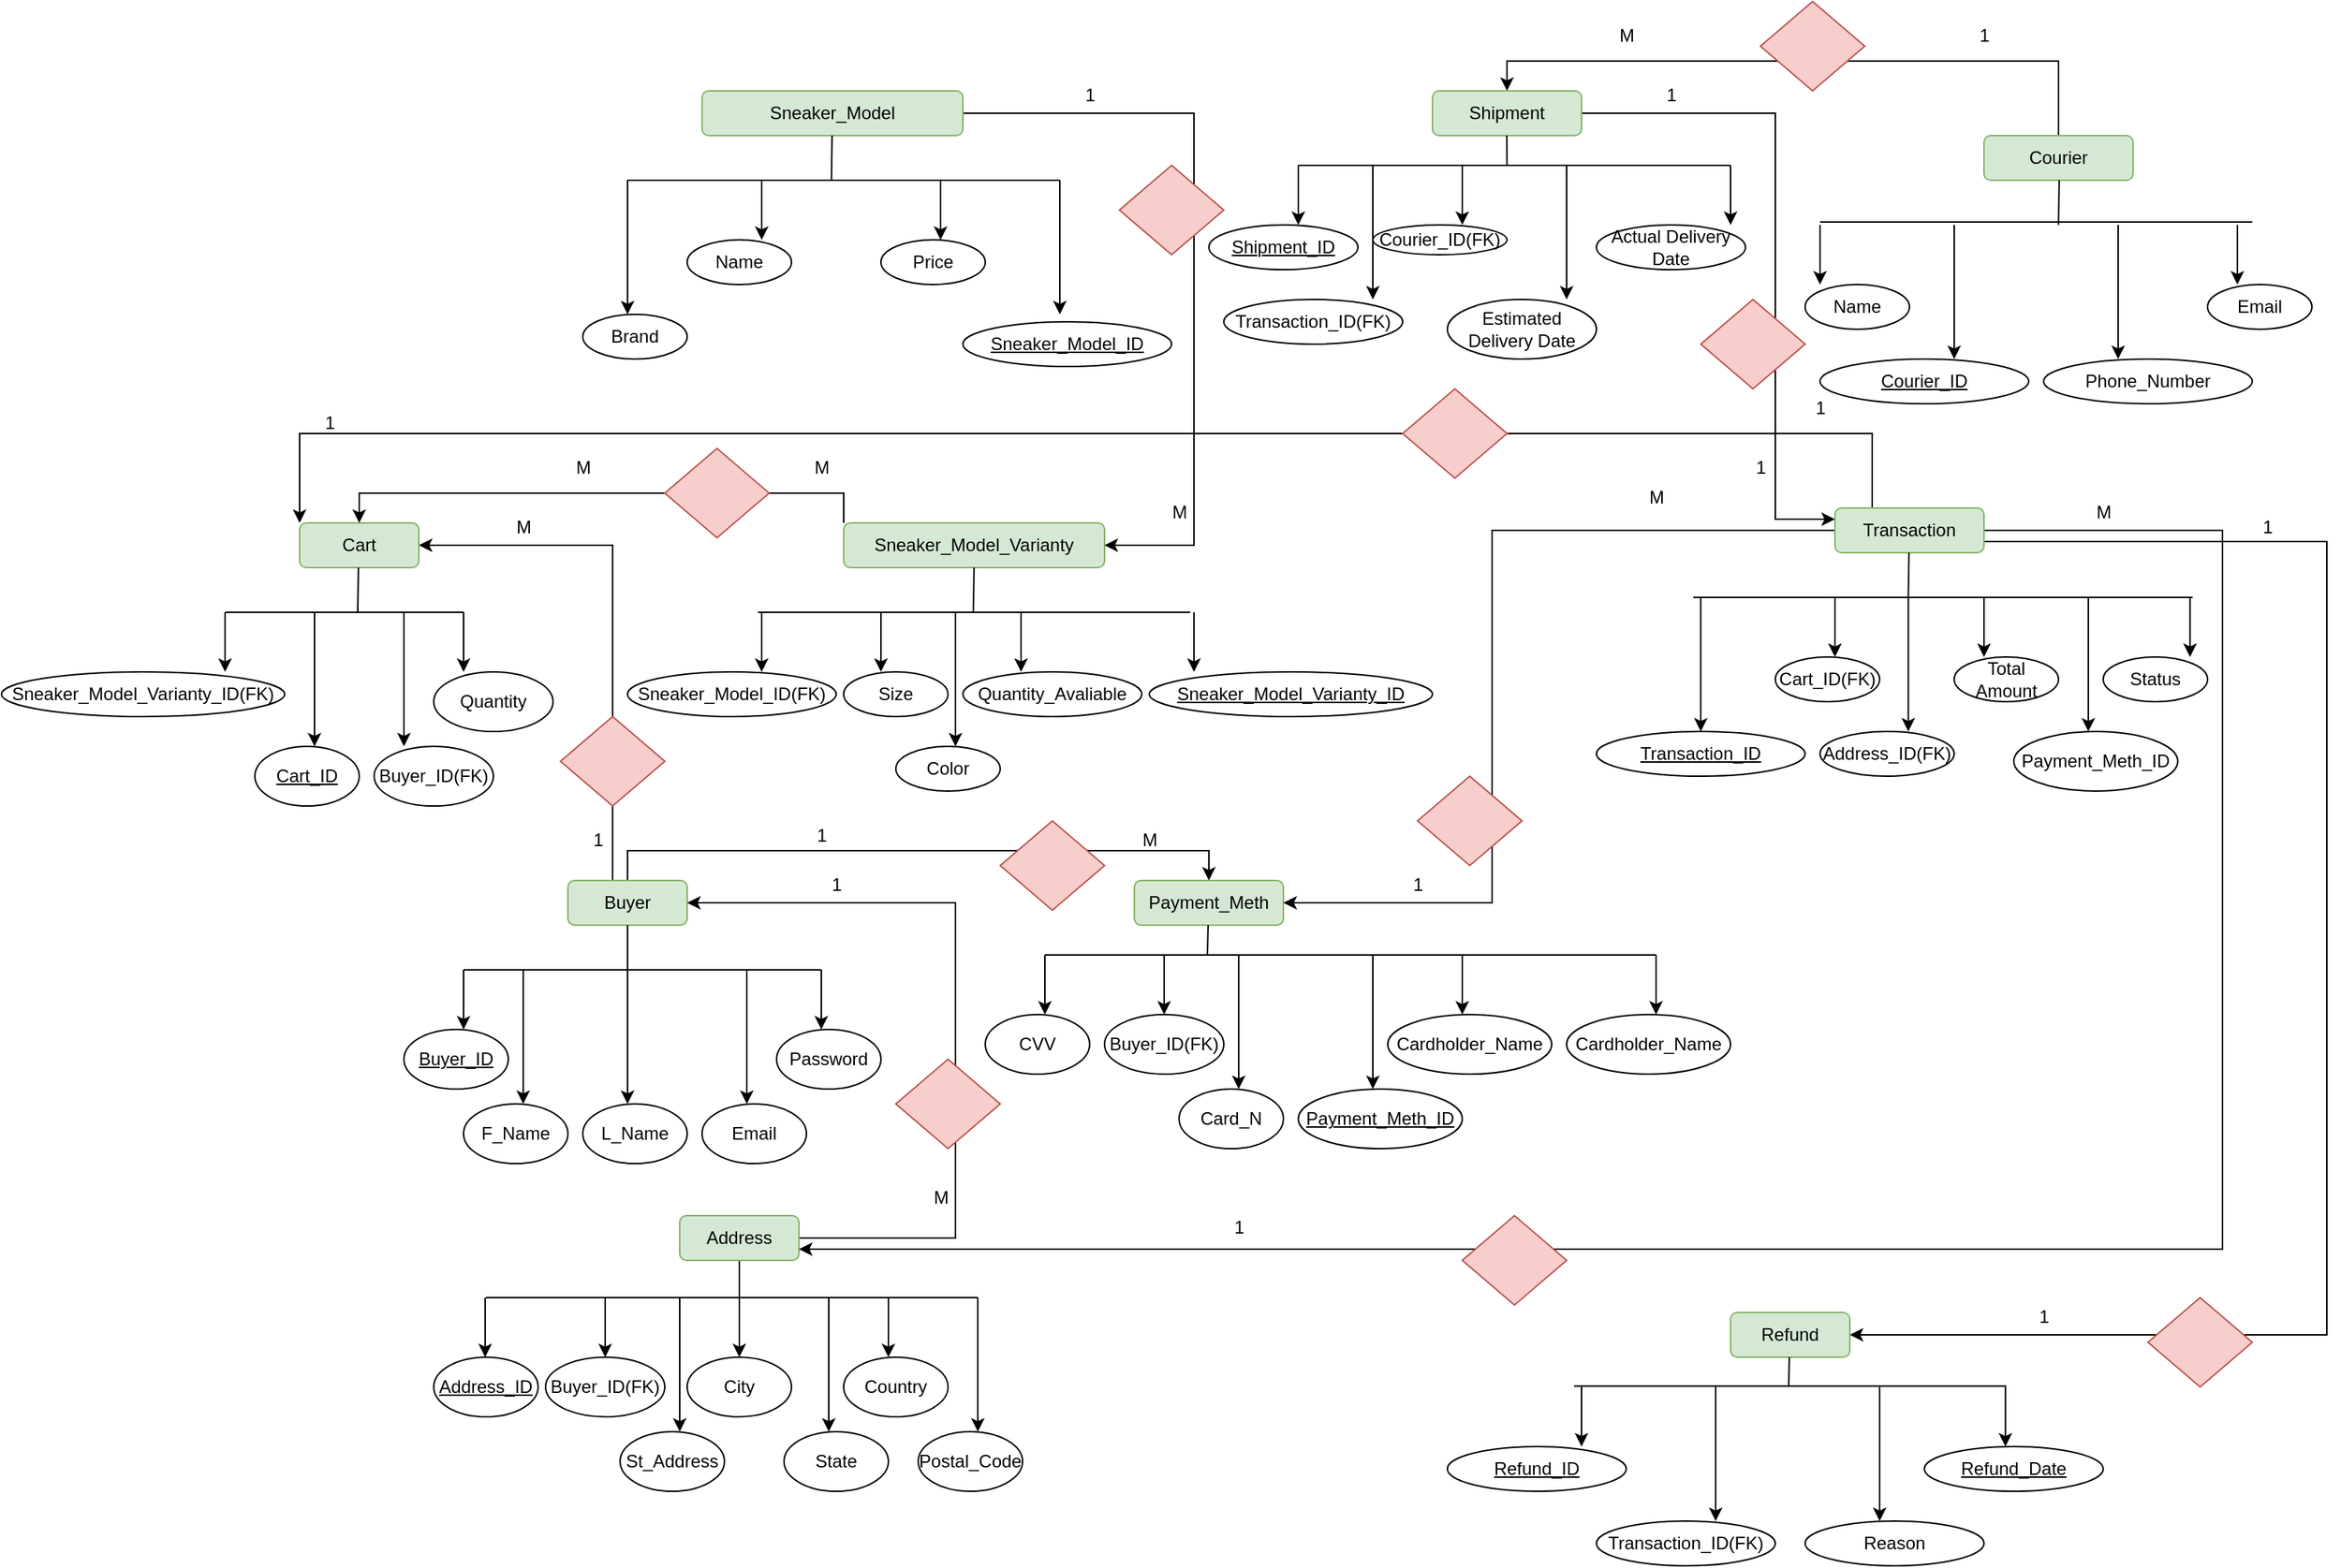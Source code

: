 <mxfile version="21.2.1" type="device">
  <diagram name="Страница-1" id="Fpns3AuMXjhxVTUKHxPh">
    <mxGraphModel dx="1760" dy="968" grid="1" gridSize="10" guides="1" tooltips="1" connect="1" arrows="1" fold="1" page="1" pageScale="1" pageWidth="1654" pageHeight="1169" math="0" shadow="0">
      <root>
        <mxCell id="0" />
        <mxCell id="1" parent="0" />
        <mxCell id="bCiMZOsuGKfymfVhtz7p-61" style="edgeStyle=orthogonalEdgeStyle;rounded=0;orthogonalLoop=1;jettySize=auto;html=1;exitX=0.5;exitY=0;exitDx=0;exitDy=0;entryX=0.5;entryY=0;entryDx=0;entryDy=0;" parent="1" source="3YyaaubXwWMvpkX7fTCM-2" target="bCiMZOsuGKfymfVhtz7p-60" edge="1">
          <mxGeometry relative="1" as="geometry" />
        </mxCell>
        <mxCell id="bCiMZOsuGKfymfVhtz7p-96" style="edgeStyle=orthogonalEdgeStyle;rounded=0;orthogonalLoop=1;jettySize=auto;html=1;exitX=0.25;exitY=0;exitDx=0;exitDy=0;entryX=1;entryY=0.5;entryDx=0;entryDy=0;" parent="1" source="3YyaaubXwWMvpkX7fTCM-2" target="bCiMZOsuGKfymfVhtz7p-85" edge="1">
          <mxGeometry relative="1" as="geometry">
            <Array as="points">
              <mxPoint x="470" y="630" />
              <mxPoint x="470" y="405" />
            </Array>
          </mxGeometry>
        </mxCell>
        <mxCell id="3YyaaubXwWMvpkX7fTCM-2" value="Buyer" style="rounded=1;whiteSpace=wrap;html=1;fillColor=#d5e8d4;strokeColor=#82b366;" parent="1" vertex="1">
          <mxGeometry x="440" y="630" width="80" height="30" as="geometry" />
        </mxCell>
        <mxCell id="bCiMZOsuGKfymfVhtz7p-9" value="" style="endArrow=none;html=1;rounded=0;" parent="1" edge="1">
          <mxGeometry width="50" height="50" relative="1" as="geometry">
            <mxPoint x="370" y="690" as="sourcePoint" />
            <mxPoint x="610" y="690" as="targetPoint" />
          </mxGeometry>
        </mxCell>
        <mxCell id="bCiMZOsuGKfymfVhtz7p-10" value="" style="endArrow=classic;html=1;rounded=0;" parent="1" edge="1">
          <mxGeometry width="50" height="50" relative="1" as="geometry">
            <mxPoint x="370" y="690" as="sourcePoint" />
            <mxPoint x="370" y="730" as="targetPoint" />
          </mxGeometry>
        </mxCell>
        <mxCell id="bCiMZOsuGKfymfVhtz7p-11" value="&lt;u&gt;Buyer_ID&lt;/u&gt;" style="ellipse;whiteSpace=wrap;html=1;" parent="1" vertex="1">
          <mxGeometry x="330" y="730" width="70" height="40" as="geometry" />
        </mxCell>
        <mxCell id="bCiMZOsuGKfymfVhtz7p-12" value="" style="endArrow=classic;html=1;rounded=0;" parent="1" edge="1">
          <mxGeometry width="50" height="50" relative="1" as="geometry">
            <mxPoint x="410" y="690" as="sourcePoint" />
            <mxPoint x="410" y="780" as="targetPoint" />
          </mxGeometry>
        </mxCell>
        <mxCell id="bCiMZOsuGKfymfVhtz7p-13" value="F_Name" style="ellipse;whiteSpace=wrap;html=1;" parent="1" vertex="1">
          <mxGeometry x="370" y="780" width="70" height="40" as="geometry" />
        </mxCell>
        <mxCell id="bCiMZOsuGKfymfVhtz7p-15" value="" style="endArrow=classic;html=1;rounded=0;" parent="1" edge="1">
          <mxGeometry width="50" height="50" relative="1" as="geometry">
            <mxPoint x="480" y="690" as="sourcePoint" />
            <mxPoint x="480" y="780" as="targetPoint" />
          </mxGeometry>
        </mxCell>
        <mxCell id="bCiMZOsuGKfymfVhtz7p-16" value="L_Name" style="ellipse;whiteSpace=wrap;html=1;" parent="1" vertex="1">
          <mxGeometry x="450" y="780" width="70" height="40" as="geometry" />
        </mxCell>
        <mxCell id="bCiMZOsuGKfymfVhtz7p-19" value="" style="endArrow=none;html=1;rounded=0;" parent="1" edge="1">
          <mxGeometry width="50" height="50" relative="1" as="geometry">
            <mxPoint x="480" y="700" as="sourcePoint" />
            <mxPoint x="480" y="660" as="targetPoint" />
          </mxGeometry>
        </mxCell>
        <mxCell id="bCiMZOsuGKfymfVhtz7p-20" value="" style="endArrow=classic;html=1;rounded=0;" parent="1" edge="1">
          <mxGeometry width="50" height="50" relative="1" as="geometry">
            <mxPoint x="560" y="690" as="sourcePoint" />
            <mxPoint x="560" y="780" as="targetPoint" />
          </mxGeometry>
        </mxCell>
        <mxCell id="bCiMZOsuGKfymfVhtz7p-21" value="Email" style="ellipse;whiteSpace=wrap;html=1;" parent="1" vertex="1">
          <mxGeometry x="530" y="780" width="70" height="40" as="geometry" />
        </mxCell>
        <mxCell id="bCiMZOsuGKfymfVhtz7p-23" value="" style="endArrow=classic;html=1;rounded=0;" parent="1" edge="1">
          <mxGeometry width="50" height="50" relative="1" as="geometry">
            <mxPoint x="610" y="690" as="sourcePoint" />
            <mxPoint x="610" y="730" as="targetPoint" />
          </mxGeometry>
        </mxCell>
        <mxCell id="bCiMZOsuGKfymfVhtz7p-24" value="Password" style="ellipse;whiteSpace=wrap;html=1;" parent="1" vertex="1">
          <mxGeometry x="580" y="730" width="70" height="40" as="geometry" />
        </mxCell>
        <mxCell id="bCiMZOsuGKfymfVhtz7p-42" style="edgeStyle=orthogonalEdgeStyle;rounded=0;orthogonalLoop=1;jettySize=auto;html=1;exitX=0.5;exitY=1;exitDx=0;exitDy=0;entryX=0.5;entryY=0;entryDx=0;entryDy=0;" parent="1" source="bCiMZOsuGKfymfVhtz7p-29" target="bCiMZOsuGKfymfVhtz7p-43" edge="1">
          <mxGeometry relative="1" as="geometry">
            <mxPoint x="555.0" y="945" as="targetPoint" />
          </mxGeometry>
        </mxCell>
        <mxCell id="bCiMZOsuGKfymfVhtz7p-57" style="edgeStyle=orthogonalEdgeStyle;rounded=0;orthogonalLoop=1;jettySize=auto;html=1;exitX=1;exitY=0.5;exitDx=0;exitDy=0;entryX=1;entryY=0.5;entryDx=0;entryDy=0;" parent="1" source="bCiMZOsuGKfymfVhtz7p-29" target="3YyaaubXwWMvpkX7fTCM-2" edge="1">
          <mxGeometry relative="1" as="geometry">
            <Array as="points">
              <mxPoint x="700" y="870" />
              <mxPoint x="700" y="645" />
            </Array>
          </mxGeometry>
        </mxCell>
        <mxCell id="bCiMZOsuGKfymfVhtz7p-29" value="Address" style="rounded=1;whiteSpace=wrap;html=1;fillColor=#d5e8d4;strokeColor=#82b366;" parent="1" vertex="1">
          <mxGeometry x="515" y="855" width="80" height="30" as="geometry" />
        </mxCell>
        <mxCell id="bCiMZOsuGKfymfVhtz7p-33" value="" style="endArrow=none;html=1;rounded=0;" parent="1" edge="1">
          <mxGeometry width="50" height="50" relative="1" as="geometry">
            <mxPoint x="385" y="910" as="sourcePoint" />
            <mxPoint x="715" y="910" as="targetPoint" />
          </mxGeometry>
        </mxCell>
        <mxCell id="bCiMZOsuGKfymfVhtz7p-34" value="" style="endArrow=classic;html=1;rounded=0;" parent="1" edge="1">
          <mxGeometry width="50" height="50" relative="1" as="geometry">
            <mxPoint x="384.47" y="910" as="sourcePoint" />
            <mxPoint x="384.47" y="950" as="targetPoint" />
          </mxGeometry>
        </mxCell>
        <mxCell id="bCiMZOsuGKfymfVhtz7p-35" value="&lt;u&gt;Address_ID&lt;/u&gt;" style="ellipse;whiteSpace=wrap;html=1;" parent="1" vertex="1">
          <mxGeometry x="350" y="950" width="70" height="40" as="geometry" />
        </mxCell>
        <mxCell id="bCiMZOsuGKfymfVhtz7p-36" value="" style="endArrow=classic;html=1;rounded=0;" parent="1" edge="1">
          <mxGeometry width="50" height="50" relative="1" as="geometry">
            <mxPoint x="465" y="910" as="sourcePoint" />
            <mxPoint x="465" y="950" as="targetPoint" />
          </mxGeometry>
        </mxCell>
        <mxCell id="bCiMZOsuGKfymfVhtz7p-37" value="Buyer_ID(FK)" style="ellipse;whiteSpace=wrap;html=1;" parent="1" vertex="1">
          <mxGeometry x="425" y="950" width="80" height="40" as="geometry" />
        </mxCell>
        <mxCell id="bCiMZOsuGKfymfVhtz7p-38" value="" style="endArrow=classic;html=1;rounded=0;" parent="1" edge="1">
          <mxGeometry width="50" height="50" relative="1" as="geometry">
            <mxPoint x="515" y="910" as="sourcePoint" />
            <mxPoint x="515" y="1000" as="targetPoint" />
          </mxGeometry>
        </mxCell>
        <mxCell id="bCiMZOsuGKfymfVhtz7p-39" value="St_Address" style="ellipse;whiteSpace=wrap;html=1;" parent="1" vertex="1">
          <mxGeometry x="475" y="1000" width="70" height="40" as="geometry" />
        </mxCell>
        <mxCell id="bCiMZOsuGKfymfVhtz7p-43" value="City" style="ellipse;whiteSpace=wrap;html=1;" parent="1" vertex="1">
          <mxGeometry x="520" y="950" width="70" height="40" as="geometry" />
        </mxCell>
        <mxCell id="bCiMZOsuGKfymfVhtz7p-44" value="" style="endArrow=classic;html=1;rounded=0;" parent="1" edge="1">
          <mxGeometry width="50" height="50" relative="1" as="geometry">
            <mxPoint x="615" y="910" as="sourcePoint" />
            <mxPoint x="615" y="1000" as="targetPoint" />
          </mxGeometry>
        </mxCell>
        <mxCell id="bCiMZOsuGKfymfVhtz7p-45" value="State" style="ellipse;whiteSpace=wrap;html=1;" parent="1" vertex="1">
          <mxGeometry x="585" y="1000" width="70" height="40" as="geometry" />
        </mxCell>
        <mxCell id="bCiMZOsuGKfymfVhtz7p-46" value="" style="endArrow=classic;html=1;rounded=0;" parent="1" edge="1">
          <mxGeometry width="50" height="50" relative="1" as="geometry">
            <mxPoint x="655" y="910" as="sourcePoint" />
            <mxPoint x="655" y="950" as="targetPoint" />
          </mxGeometry>
        </mxCell>
        <mxCell id="bCiMZOsuGKfymfVhtz7p-47" value="Country" style="ellipse;whiteSpace=wrap;html=1;" parent="1" vertex="1">
          <mxGeometry x="625" y="950" width="70" height="40" as="geometry" />
        </mxCell>
        <mxCell id="bCiMZOsuGKfymfVhtz7p-48" value="" style="endArrow=classic;html=1;rounded=0;" parent="1" edge="1">
          <mxGeometry width="50" height="50" relative="1" as="geometry">
            <mxPoint x="715" y="910" as="sourcePoint" />
            <mxPoint x="715" y="1000" as="targetPoint" />
          </mxGeometry>
        </mxCell>
        <mxCell id="bCiMZOsuGKfymfVhtz7p-49" value="Postal_Code" style="ellipse;whiteSpace=wrap;html=1;" parent="1" vertex="1">
          <mxGeometry x="675" y="1000" width="70" height="40" as="geometry" />
        </mxCell>
        <mxCell id="bCiMZOsuGKfymfVhtz7p-58" value="" style="rhombus;whiteSpace=wrap;html=1;fillColor=#f8cecc;strokeColor=#b85450;" parent="1" vertex="1">
          <mxGeometry x="660" y="750" width="70" height="60" as="geometry" />
        </mxCell>
        <mxCell id="bCiMZOsuGKfymfVhtz7p-60" value="Payment_Meth" style="rounded=1;whiteSpace=wrap;html=1;fillColor=#d5e8d4;strokeColor=#82b366;" parent="1" vertex="1">
          <mxGeometry x="820" y="630" width="100" height="30" as="geometry" />
        </mxCell>
        <mxCell id="bCiMZOsuGKfymfVhtz7p-62" value="" style="rhombus;whiteSpace=wrap;html=1;fillColor=#f8cecc;strokeColor=#b85450;" parent="1" vertex="1">
          <mxGeometry x="730" y="590" width="70" height="60" as="geometry" />
        </mxCell>
        <mxCell id="bCiMZOsuGKfymfVhtz7p-68" value="" style="endArrow=none;html=1;rounded=0;" parent="1" edge="1">
          <mxGeometry width="50" height="50" relative="1" as="geometry">
            <mxPoint x="869" y="680" as="sourcePoint" />
            <mxPoint x="869.47" y="660" as="targetPoint" />
          </mxGeometry>
        </mxCell>
        <mxCell id="bCiMZOsuGKfymfVhtz7p-69" value="" style="endArrow=none;html=1;rounded=0;" parent="1" edge="1">
          <mxGeometry width="50" height="50" relative="1" as="geometry">
            <mxPoint x="760" y="680" as="sourcePoint" />
            <mxPoint x="1170" y="680" as="targetPoint" />
          </mxGeometry>
        </mxCell>
        <mxCell id="bCiMZOsuGKfymfVhtz7p-70" value="" style="endArrow=classic;html=1;rounded=0;" parent="1" edge="1">
          <mxGeometry width="50" height="50" relative="1" as="geometry">
            <mxPoint x="760" y="680" as="sourcePoint" />
            <mxPoint x="760" y="720" as="targetPoint" />
          </mxGeometry>
        </mxCell>
        <mxCell id="bCiMZOsuGKfymfVhtz7p-71" value="CVV" style="ellipse;whiteSpace=wrap;html=1;" parent="1" vertex="1">
          <mxGeometry x="720" y="720" width="70" height="40" as="geometry" />
        </mxCell>
        <mxCell id="bCiMZOsuGKfymfVhtz7p-72" value="" style="endArrow=classic;html=1;rounded=0;" parent="1" edge="1">
          <mxGeometry width="50" height="50" relative="1" as="geometry">
            <mxPoint x="840" y="680" as="sourcePoint" />
            <mxPoint x="840" y="720" as="targetPoint" />
          </mxGeometry>
        </mxCell>
        <mxCell id="bCiMZOsuGKfymfVhtz7p-73" value="Buyer_ID(FK)" style="ellipse;whiteSpace=wrap;html=1;" parent="1" vertex="1">
          <mxGeometry x="800" y="720" width="80" height="40" as="geometry" />
        </mxCell>
        <mxCell id="bCiMZOsuGKfymfVhtz7p-76" value="" style="endArrow=classic;html=1;rounded=0;" parent="1" edge="1">
          <mxGeometry width="50" height="50" relative="1" as="geometry">
            <mxPoint x="890" y="680" as="sourcePoint" />
            <mxPoint x="890" y="770" as="targetPoint" />
          </mxGeometry>
        </mxCell>
        <mxCell id="bCiMZOsuGKfymfVhtz7p-77" value="Card_N" style="ellipse;whiteSpace=wrap;html=1;" parent="1" vertex="1">
          <mxGeometry x="850" y="770" width="70" height="40" as="geometry" />
        </mxCell>
        <mxCell id="bCiMZOsuGKfymfVhtz7p-78" value="" style="endArrow=classic;html=1;rounded=0;" parent="1" edge="1">
          <mxGeometry width="50" height="50" relative="1" as="geometry">
            <mxPoint x="980" y="680" as="sourcePoint" />
            <mxPoint x="980" y="770" as="targetPoint" />
          </mxGeometry>
        </mxCell>
        <mxCell id="bCiMZOsuGKfymfVhtz7p-79" value="&lt;u&gt;Payment_Meth_ID&lt;/u&gt;" style="ellipse;whiteSpace=wrap;html=1;" parent="1" vertex="1">
          <mxGeometry x="930" y="770" width="110" height="40" as="geometry" />
        </mxCell>
        <mxCell id="bCiMZOsuGKfymfVhtz7p-80" value="" style="endArrow=classic;html=1;rounded=0;" parent="1" edge="1">
          <mxGeometry width="50" height="50" relative="1" as="geometry">
            <mxPoint x="1040" y="680" as="sourcePoint" />
            <mxPoint x="1040" y="720" as="targetPoint" />
          </mxGeometry>
        </mxCell>
        <mxCell id="bCiMZOsuGKfymfVhtz7p-81" value="Cardholder_Name" style="ellipse;whiteSpace=wrap;html=1;" parent="1" vertex="1">
          <mxGeometry x="990" y="720" width="110" height="40" as="geometry" />
        </mxCell>
        <mxCell id="bCiMZOsuGKfymfVhtz7p-83" value="Cardholder_Name" style="ellipse;whiteSpace=wrap;html=1;" parent="1" vertex="1">
          <mxGeometry x="1110" y="720" width="110" height="40" as="geometry" />
        </mxCell>
        <mxCell id="bCiMZOsuGKfymfVhtz7p-84" value="" style="endArrow=classic;html=1;rounded=0;" parent="1" edge="1">
          <mxGeometry width="50" height="50" relative="1" as="geometry">
            <mxPoint x="1170" y="680" as="sourcePoint" />
            <mxPoint x="1170" y="720" as="targetPoint" />
          </mxGeometry>
        </mxCell>
        <mxCell id="bCiMZOsuGKfymfVhtz7p-85" value="Cart" style="rounded=1;whiteSpace=wrap;html=1;fillColor=#d5e8d4;strokeColor=#82b366;" parent="1" vertex="1">
          <mxGeometry x="260" y="390" width="80" height="30" as="geometry" />
        </mxCell>
        <mxCell id="bCiMZOsuGKfymfVhtz7p-86" value="" style="endArrow=none;html=1;rounded=0;" parent="1" edge="1">
          <mxGeometry width="50" height="50" relative="1" as="geometry">
            <mxPoint x="299" y="450" as="sourcePoint" />
            <mxPoint x="299.44" y="420" as="targetPoint" />
          </mxGeometry>
        </mxCell>
        <mxCell id="bCiMZOsuGKfymfVhtz7p-87" value="" style="endArrow=none;html=1;rounded=0;" parent="1" edge="1">
          <mxGeometry width="50" height="50" relative="1" as="geometry">
            <mxPoint x="210" y="450" as="sourcePoint" />
            <mxPoint x="370" y="450" as="targetPoint" />
          </mxGeometry>
        </mxCell>
        <mxCell id="bCiMZOsuGKfymfVhtz7p-88" value="" style="endArrow=classic;html=1;rounded=0;" parent="1" edge="1">
          <mxGeometry width="50" height="50" relative="1" as="geometry">
            <mxPoint x="210" y="450" as="sourcePoint" />
            <mxPoint x="210" y="490" as="targetPoint" />
          </mxGeometry>
        </mxCell>
        <mxCell id="bCiMZOsuGKfymfVhtz7p-89" value="" style="endArrow=classic;html=1;rounded=0;" parent="1" edge="1">
          <mxGeometry width="50" height="50" relative="1" as="geometry">
            <mxPoint x="270" y="450" as="sourcePoint" />
            <mxPoint x="270" y="540" as="targetPoint" />
          </mxGeometry>
        </mxCell>
        <mxCell id="bCiMZOsuGKfymfVhtz7p-90" value="" style="endArrow=classic;html=1;rounded=0;" parent="1" edge="1">
          <mxGeometry width="50" height="50" relative="1" as="geometry">
            <mxPoint x="330" y="450" as="sourcePoint" />
            <mxPoint x="330" y="540" as="targetPoint" />
          </mxGeometry>
        </mxCell>
        <mxCell id="bCiMZOsuGKfymfVhtz7p-91" value="" style="endArrow=classic;html=1;rounded=0;" parent="1" edge="1">
          <mxGeometry width="50" height="50" relative="1" as="geometry">
            <mxPoint x="370" y="450" as="sourcePoint" />
            <mxPoint x="370" y="490" as="targetPoint" />
          </mxGeometry>
        </mxCell>
        <mxCell id="bCiMZOsuGKfymfVhtz7p-92" value="&lt;u&gt;Cart_ID&lt;/u&gt;" style="ellipse;whiteSpace=wrap;html=1;" parent="1" vertex="1">
          <mxGeometry x="230" y="540" width="70" height="40" as="geometry" />
        </mxCell>
        <mxCell id="bCiMZOsuGKfymfVhtz7p-93" value="Sneaker_Model_Varianty_ID(FK)" style="ellipse;whiteSpace=wrap;html=1;" parent="1" vertex="1">
          <mxGeometry x="60" y="490" width="190" height="30" as="geometry" />
        </mxCell>
        <mxCell id="bCiMZOsuGKfymfVhtz7p-94" value="Buyer_ID(FK)" style="ellipse;whiteSpace=wrap;html=1;" parent="1" vertex="1">
          <mxGeometry x="310" y="540" width="80" height="40" as="geometry" />
        </mxCell>
        <mxCell id="bCiMZOsuGKfymfVhtz7p-95" value="Quantity" style="ellipse;whiteSpace=wrap;html=1;" parent="1" vertex="1">
          <mxGeometry x="350" y="490" width="80" height="40" as="geometry" />
        </mxCell>
        <mxCell id="bCiMZOsuGKfymfVhtz7p-97" value="" style="rhombus;whiteSpace=wrap;html=1;fillColor=#f8cecc;strokeColor=#b85450;" parent="1" vertex="1">
          <mxGeometry x="435" y="520" width="70" height="60" as="geometry" />
        </mxCell>
        <mxCell id="bCiMZOsuGKfymfVhtz7p-113" style="edgeStyle=orthogonalEdgeStyle;rounded=0;orthogonalLoop=1;jettySize=auto;html=1;exitX=0;exitY=0;exitDx=0;exitDy=0;entryX=0.5;entryY=0;entryDx=0;entryDy=0;" parent="1" source="bCiMZOsuGKfymfVhtz7p-98" target="bCiMZOsuGKfymfVhtz7p-85" edge="1">
          <mxGeometry relative="1" as="geometry" />
        </mxCell>
        <mxCell id="bCiMZOsuGKfymfVhtz7p-98" value="Sneaker_Model_Varianty" style="rounded=1;whiteSpace=wrap;html=1;fillColor=#d5e8d4;strokeColor=#82b366;" parent="1" vertex="1">
          <mxGeometry x="625" y="390" width="175" height="30" as="geometry" />
        </mxCell>
        <mxCell id="bCiMZOsuGKfymfVhtz7p-99" value="" style="endArrow=none;html=1;rounded=0;" parent="1" edge="1">
          <mxGeometry width="50" height="50" relative="1" as="geometry">
            <mxPoint x="712" y="450" as="sourcePoint" />
            <mxPoint x="712.44" y="420" as="targetPoint" />
          </mxGeometry>
        </mxCell>
        <mxCell id="bCiMZOsuGKfymfVhtz7p-100" value="" style="endArrow=none;html=1;rounded=0;" parent="1" edge="1">
          <mxGeometry width="50" height="50" relative="1" as="geometry">
            <mxPoint x="567.5" y="450" as="sourcePoint" />
            <mxPoint x="857.5" y="450" as="targetPoint" />
          </mxGeometry>
        </mxCell>
        <mxCell id="bCiMZOsuGKfymfVhtz7p-101" value="" style="endArrow=classic;html=1;rounded=0;" parent="1" edge="1">
          <mxGeometry width="50" height="50" relative="1" as="geometry">
            <mxPoint x="570" y="450" as="sourcePoint" />
            <mxPoint x="570" y="490" as="targetPoint" />
          </mxGeometry>
        </mxCell>
        <mxCell id="bCiMZOsuGKfymfVhtz7p-102" value="Sneaker_Model_ID(FK)" style="ellipse;whiteSpace=wrap;html=1;" parent="1" vertex="1">
          <mxGeometry x="480" y="490" width="140" height="30" as="geometry" />
        </mxCell>
        <mxCell id="bCiMZOsuGKfymfVhtz7p-103" value="" style="endArrow=classic;html=1;rounded=0;" parent="1" edge="1">
          <mxGeometry width="50" height="50" relative="1" as="geometry">
            <mxPoint x="650" y="450" as="sourcePoint" />
            <mxPoint x="650" y="490" as="targetPoint" />
          </mxGeometry>
        </mxCell>
        <mxCell id="bCiMZOsuGKfymfVhtz7p-104" value="Size" style="ellipse;whiteSpace=wrap;html=1;" parent="1" vertex="1">
          <mxGeometry x="625" y="490" width="70" height="30" as="geometry" />
        </mxCell>
        <mxCell id="bCiMZOsuGKfymfVhtz7p-105" value="" style="endArrow=classic;html=1;rounded=0;" parent="1" edge="1">
          <mxGeometry width="50" height="50" relative="1" as="geometry">
            <mxPoint x="700" y="450" as="sourcePoint" />
            <mxPoint x="700" y="540" as="targetPoint" />
          </mxGeometry>
        </mxCell>
        <mxCell id="bCiMZOsuGKfymfVhtz7p-106" value="Color" style="ellipse;whiteSpace=wrap;html=1;" parent="1" vertex="1">
          <mxGeometry x="660" y="540" width="70" height="30" as="geometry" />
        </mxCell>
        <mxCell id="bCiMZOsuGKfymfVhtz7p-107" value="" style="endArrow=classic;html=1;rounded=0;" parent="1" edge="1">
          <mxGeometry width="50" height="50" relative="1" as="geometry">
            <mxPoint x="744" y="450" as="sourcePoint" />
            <mxPoint x="744" y="490" as="targetPoint" />
          </mxGeometry>
        </mxCell>
        <mxCell id="bCiMZOsuGKfymfVhtz7p-108" value="Quantity_Avaliable" style="ellipse;whiteSpace=wrap;html=1;" parent="1" vertex="1">
          <mxGeometry x="705" y="490" width="120" height="30" as="geometry" />
        </mxCell>
        <mxCell id="bCiMZOsuGKfymfVhtz7p-109" value="" style="endArrow=classic;html=1;rounded=0;" parent="1" edge="1">
          <mxGeometry width="50" height="50" relative="1" as="geometry">
            <mxPoint x="860" y="450" as="sourcePoint" />
            <mxPoint x="860" y="490" as="targetPoint" />
          </mxGeometry>
        </mxCell>
        <mxCell id="bCiMZOsuGKfymfVhtz7p-110" value="&lt;u&gt;Sneaker_Model_Varianty_ID&lt;/u&gt;" style="ellipse;whiteSpace=wrap;html=1;" parent="1" vertex="1">
          <mxGeometry x="830" y="490" width="190" height="30" as="geometry" />
        </mxCell>
        <mxCell id="bCiMZOsuGKfymfVhtz7p-114" value="" style="rhombus;whiteSpace=wrap;html=1;fillColor=#f8cecc;strokeColor=#b85450;" parent="1" vertex="1">
          <mxGeometry x="505" y="340" width="70" height="60" as="geometry" />
        </mxCell>
        <mxCell id="bCiMZOsuGKfymfVhtz7p-151" style="edgeStyle=orthogonalEdgeStyle;rounded=0;orthogonalLoop=1;jettySize=auto;html=1;exitX=1;exitY=0.5;exitDx=0;exitDy=0;entryX=1;entryY=0.5;entryDx=0;entryDy=0;" parent="1" source="bCiMZOsuGKfymfVhtz7p-115" target="bCiMZOsuGKfymfVhtz7p-98" edge="1">
          <mxGeometry relative="1" as="geometry">
            <Array as="points">
              <mxPoint x="860" y="115" />
              <mxPoint x="860" y="405" />
            </Array>
          </mxGeometry>
        </mxCell>
        <mxCell id="bCiMZOsuGKfymfVhtz7p-115" value="Sneaker_Model" style="rounded=1;whiteSpace=wrap;html=1;fillColor=#d5e8d4;strokeColor=#82b366;" parent="1" vertex="1">
          <mxGeometry x="530" y="100" width="175" height="30" as="geometry" />
        </mxCell>
        <mxCell id="bCiMZOsuGKfymfVhtz7p-116" value="" style="endArrow=none;html=1;rounded=0;" parent="1" edge="1">
          <mxGeometry width="50" height="50" relative="1" as="geometry">
            <mxPoint x="616.79" y="160" as="sourcePoint" />
            <mxPoint x="617.23" y="130" as="targetPoint" />
          </mxGeometry>
        </mxCell>
        <mxCell id="bCiMZOsuGKfymfVhtz7p-117" value="&lt;u&gt;Sneaker_Model_ID&lt;/u&gt;" style="ellipse;whiteSpace=wrap;html=1;" parent="1" vertex="1">
          <mxGeometry x="705" y="255" width="140" height="30" as="geometry" />
        </mxCell>
        <mxCell id="bCiMZOsuGKfymfVhtz7p-118" value="" style="endArrow=none;html=1;rounded=0;" parent="1" edge="1">
          <mxGeometry width="50" height="50" relative="1" as="geometry">
            <mxPoint x="480" y="160" as="sourcePoint" />
            <mxPoint x="770" y="160" as="targetPoint" />
          </mxGeometry>
        </mxCell>
        <mxCell id="bCiMZOsuGKfymfVhtz7p-120" value="" style="endArrow=classic;html=1;rounded=0;" parent="1" edge="1">
          <mxGeometry width="50" height="50" relative="1" as="geometry">
            <mxPoint x="480" y="160" as="sourcePoint" />
            <mxPoint x="480" y="250" as="targetPoint" />
          </mxGeometry>
        </mxCell>
        <mxCell id="bCiMZOsuGKfymfVhtz7p-121" value="Brand" style="ellipse;whiteSpace=wrap;html=1;" parent="1" vertex="1">
          <mxGeometry x="450" y="250" width="70" height="30" as="geometry" />
        </mxCell>
        <mxCell id="bCiMZOsuGKfymfVhtz7p-122" value="" style="endArrow=classic;html=1;rounded=0;" parent="1" edge="1">
          <mxGeometry width="50" height="50" relative="1" as="geometry">
            <mxPoint x="570" y="160" as="sourcePoint" />
            <mxPoint x="570" y="200" as="targetPoint" />
          </mxGeometry>
        </mxCell>
        <mxCell id="bCiMZOsuGKfymfVhtz7p-123" value="" style="endArrow=classic;html=1;rounded=0;" parent="1" edge="1">
          <mxGeometry width="50" height="50" relative="1" as="geometry">
            <mxPoint x="690" y="160" as="sourcePoint" />
            <mxPoint x="690" y="200" as="targetPoint" />
          </mxGeometry>
        </mxCell>
        <mxCell id="bCiMZOsuGKfymfVhtz7p-124" value="" style="endArrow=classic;html=1;rounded=0;" parent="1" edge="1">
          <mxGeometry width="50" height="50" relative="1" as="geometry">
            <mxPoint x="770" y="160" as="sourcePoint" />
            <mxPoint x="770" y="250" as="targetPoint" />
          </mxGeometry>
        </mxCell>
        <mxCell id="bCiMZOsuGKfymfVhtz7p-125" value="Name" style="ellipse;whiteSpace=wrap;html=1;" parent="1" vertex="1">
          <mxGeometry x="520" y="200" width="70" height="30" as="geometry" />
        </mxCell>
        <mxCell id="bCiMZOsuGKfymfVhtz7p-126" value="Price" style="ellipse;whiteSpace=wrap;html=1;" parent="1" vertex="1">
          <mxGeometry x="650" y="200" width="70" height="30" as="geometry" />
        </mxCell>
        <mxCell id="bCiMZOsuGKfymfVhtz7p-148" style="edgeStyle=orthogonalEdgeStyle;rounded=0;orthogonalLoop=1;jettySize=auto;html=1;exitX=0;exitY=0.5;exitDx=0;exitDy=0;entryX=1;entryY=0.5;entryDx=0;entryDy=0;" parent="1" source="bCiMZOsuGKfymfVhtz7p-131" target="bCiMZOsuGKfymfVhtz7p-60" edge="1">
          <mxGeometry relative="1" as="geometry">
            <Array as="points">
              <mxPoint x="1060" y="395" />
              <mxPoint x="1060" y="645" />
            </Array>
          </mxGeometry>
        </mxCell>
        <mxCell id="bCiMZOsuGKfymfVhtz7p-155" style="edgeStyle=orthogonalEdgeStyle;rounded=0;orthogonalLoop=1;jettySize=auto;html=1;exitX=0.25;exitY=0;exitDx=0;exitDy=0;entryX=0;entryY=0;entryDx=0;entryDy=0;" parent="1" source="bCiMZOsuGKfymfVhtz7p-131" target="bCiMZOsuGKfymfVhtz7p-85" edge="1">
          <mxGeometry relative="1" as="geometry">
            <Array as="points">
              <mxPoint x="1315" y="330" />
              <mxPoint x="260" y="330" />
            </Array>
          </mxGeometry>
        </mxCell>
        <mxCell id="bCiMZOsuGKfymfVhtz7p-158" style="edgeStyle=orthogonalEdgeStyle;rounded=0;orthogonalLoop=1;jettySize=auto;html=1;exitX=1;exitY=0.5;exitDx=0;exitDy=0;entryX=1;entryY=0.75;entryDx=0;entryDy=0;" parent="1" source="bCiMZOsuGKfymfVhtz7p-131" target="bCiMZOsuGKfymfVhtz7p-29" edge="1">
          <mxGeometry relative="1" as="geometry">
            <Array as="points">
              <mxPoint x="1550" y="395" />
              <mxPoint x="1550" y="878" />
            </Array>
          </mxGeometry>
        </mxCell>
        <mxCell id="bCiMZOsuGKfymfVhtz7p-210" style="edgeStyle=orthogonalEdgeStyle;rounded=0;orthogonalLoop=1;jettySize=auto;html=1;exitX=1;exitY=0.75;exitDx=0;exitDy=0;entryX=1;entryY=0.5;entryDx=0;entryDy=0;" parent="1" source="bCiMZOsuGKfymfVhtz7p-131" target="bCiMZOsuGKfymfVhtz7p-198" edge="1">
          <mxGeometry relative="1" as="geometry">
            <Array as="points">
              <mxPoint x="1620" y="403" />
              <mxPoint x="1620" y="935" />
            </Array>
          </mxGeometry>
        </mxCell>
        <mxCell id="bCiMZOsuGKfymfVhtz7p-131" value="Transaction" style="rounded=1;whiteSpace=wrap;html=1;fillColor=#d5e8d4;strokeColor=#82b366;" parent="1" vertex="1">
          <mxGeometry x="1290" y="380" width="100" height="30" as="geometry" />
        </mxCell>
        <mxCell id="bCiMZOsuGKfymfVhtz7p-133" value="" style="endArrow=none;html=1;rounded=0;" parent="1" edge="1">
          <mxGeometry width="50" height="50" relative="1" as="geometry">
            <mxPoint x="1339.23" y="440" as="sourcePoint" />
            <mxPoint x="1339.67" y="410" as="targetPoint" />
          </mxGeometry>
        </mxCell>
        <mxCell id="bCiMZOsuGKfymfVhtz7p-134" value="" style="endArrow=none;html=1;rounded=0;" parent="1" edge="1">
          <mxGeometry width="50" height="50" relative="1" as="geometry">
            <mxPoint x="1195" y="440" as="sourcePoint" />
            <mxPoint x="1530" y="440" as="targetPoint" />
          </mxGeometry>
        </mxCell>
        <mxCell id="bCiMZOsuGKfymfVhtz7p-135" value="" style="endArrow=classic;html=1;rounded=0;" parent="1" edge="1">
          <mxGeometry width="50" height="50" relative="1" as="geometry">
            <mxPoint x="1200" y="440" as="sourcePoint" />
            <mxPoint x="1200" y="530" as="targetPoint" />
          </mxGeometry>
        </mxCell>
        <mxCell id="bCiMZOsuGKfymfVhtz7p-136" value="" style="endArrow=classic;html=1;rounded=0;" parent="1" edge="1">
          <mxGeometry width="50" height="50" relative="1" as="geometry">
            <mxPoint x="1290" y="440" as="sourcePoint" />
            <mxPoint x="1290" y="480" as="targetPoint" />
          </mxGeometry>
        </mxCell>
        <mxCell id="bCiMZOsuGKfymfVhtz7p-137" value="" style="endArrow=classic;html=1;rounded=0;" parent="1" edge="1">
          <mxGeometry width="50" height="50" relative="1" as="geometry">
            <mxPoint x="1390" y="440" as="sourcePoint" />
            <mxPoint x="1390" y="480" as="targetPoint" />
          </mxGeometry>
        </mxCell>
        <mxCell id="bCiMZOsuGKfymfVhtz7p-138" value="" style="endArrow=classic;html=1;rounded=0;" parent="1" edge="1">
          <mxGeometry width="50" height="50" relative="1" as="geometry">
            <mxPoint x="1339.23" y="440" as="sourcePoint" />
            <mxPoint x="1339.23" y="530" as="targetPoint" />
          </mxGeometry>
        </mxCell>
        <mxCell id="bCiMZOsuGKfymfVhtz7p-139" value="" style="endArrow=classic;html=1;rounded=0;" parent="1" edge="1">
          <mxGeometry width="50" height="50" relative="1" as="geometry">
            <mxPoint x="1460" y="440" as="sourcePoint" />
            <mxPoint x="1460" y="530" as="targetPoint" />
          </mxGeometry>
        </mxCell>
        <mxCell id="bCiMZOsuGKfymfVhtz7p-141" value="&lt;u&gt;Transaction_ID&lt;/u&gt;" style="ellipse;whiteSpace=wrap;html=1;" parent="1" vertex="1">
          <mxGeometry x="1130" y="530" width="140" height="30" as="geometry" />
        </mxCell>
        <mxCell id="bCiMZOsuGKfymfVhtz7p-142" value="Cart_ID(FK)" style="ellipse;whiteSpace=wrap;html=1;" parent="1" vertex="1">
          <mxGeometry x="1250" y="480" width="70" height="30" as="geometry" />
        </mxCell>
        <mxCell id="bCiMZOsuGKfymfVhtz7p-143" value="Total Amount" style="ellipse;whiteSpace=wrap;html=1;" parent="1" vertex="1">
          <mxGeometry x="1370" y="480" width="70" height="30" as="geometry" />
        </mxCell>
        <mxCell id="bCiMZOsuGKfymfVhtz7p-144" value="Address_ID(FK)" style="ellipse;whiteSpace=wrap;html=1;" parent="1" vertex="1">
          <mxGeometry x="1280" y="530" width="90" height="30" as="geometry" />
        </mxCell>
        <mxCell id="bCiMZOsuGKfymfVhtz7p-145" value="Payment_Meth_ID" style="ellipse;whiteSpace=wrap;html=1;" parent="1" vertex="1">
          <mxGeometry x="1410" y="530" width="110" height="40" as="geometry" />
        </mxCell>
        <mxCell id="bCiMZOsuGKfymfVhtz7p-146" value="" style="endArrow=classic;html=1;rounded=0;" parent="1" edge="1">
          <mxGeometry width="50" height="50" relative="1" as="geometry">
            <mxPoint x="1528.23" y="440" as="sourcePoint" />
            <mxPoint x="1528.23" y="480" as="targetPoint" />
          </mxGeometry>
        </mxCell>
        <mxCell id="bCiMZOsuGKfymfVhtz7p-147" value="Status" style="ellipse;whiteSpace=wrap;html=1;" parent="1" vertex="1">
          <mxGeometry x="1470" y="480" width="70" height="30" as="geometry" />
        </mxCell>
        <mxCell id="bCiMZOsuGKfymfVhtz7p-149" value="" style="rhombus;whiteSpace=wrap;html=1;fillColor=#f8cecc;strokeColor=#b85450;" parent="1" vertex="1">
          <mxGeometry x="1010" y="560" width="70" height="60" as="geometry" />
        </mxCell>
        <mxCell id="bCiMZOsuGKfymfVhtz7p-152" value="" style="rhombus;whiteSpace=wrap;html=1;fillColor=#f8cecc;strokeColor=#b85450;" parent="1" vertex="1">
          <mxGeometry x="810" y="150" width="70" height="60" as="geometry" />
        </mxCell>
        <mxCell id="C85dCYlZcWguoCNc_y_e-24" style="edgeStyle=orthogonalEdgeStyle;rounded=0;orthogonalLoop=1;jettySize=auto;html=1;exitX=0.5;exitY=0;exitDx=0;exitDy=0;entryX=0.5;entryY=0;entryDx=0;entryDy=0;" parent="1" source="bCiMZOsuGKfymfVhtz7p-159" target="bCiMZOsuGKfymfVhtz7p-176" edge="1">
          <mxGeometry relative="1" as="geometry" />
        </mxCell>
        <mxCell id="bCiMZOsuGKfymfVhtz7p-159" value="Courier" style="rounded=1;whiteSpace=wrap;html=1;fillColor=#d5e8d4;strokeColor=#82b366;" parent="1" vertex="1">
          <mxGeometry x="1390" y="130" width="100" height="30" as="geometry" />
        </mxCell>
        <mxCell id="bCiMZOsuGKfymfVhtz7p-160" value="" style="endArrow=none;html=1;rounded=0;" parent="1" edge="1">
          <mxGeometry width="50" height="50" relative="1" as="geometry">
            <mxPoint x="1440.0" y="190" as="sourcePoint" />
            <mxPoint x="1440.44" y="160" as="targetPoint" />
          </mxGeometry>
        </mxCell>
        <mxCell id="bCiMZOsuGKfymfVhtz7p-161" value="" style="endArrow=none;html=1;rounded=0;" parent="1" edge="1">
          <mxGeometry width="50" height="50" relative="1" as="geometry">
            <mxPoint x="1280" y="188" as="sourcePoint" />
            <mxPoint x="1570" y="188" as="targetPoint" />
          </mxGeometry>
        </mxCell>
        <mxCell id="bCiMZOsuGKfymfVhtz7p-162" value="" style="endArrow=classic;html=1;rounded=0;" parent="1" edge="1">
          <mxGeometry width="50" height="50" relative="1" as="geometry">
            <mxPoint x="1280" y="190" as="sourcePoint" />
            <mxPoint x="1280" y="230" as="targetPoint" />
          </mxGeometry>
        </mxCell>
        <mxCell id="bCiMZOsuGKfymfVhtz7p-165" value="" style="endArrow=classic;html=1;rounded=0;" parent="1" edge="1">
          <mxGeometry width="50" height="50" relative="1" as="geometry">
            <mxPoint x="1370" y="190" as="sourcePoint" />
            <mxPoint x="1370" y="280" as="targetPoint" />
          </mxGeometry>
        </mxCell>
        <mxCell id="bCiMZOsuGKfymfVhtz7p-166" value="" style="endArrow=classic;html=1;rounded=0;" parent="1" edge="1">
          <mxGeometry width="50" height="50" relative="1" as="geometry">
            <mxPoint x="1480" y="190" as="sourcePoint" />
            <mxPoint x="1480" y="280" as="targetPoint" />
          </mxGeometry>
        </mxCell>
        <mxCell id="bCiMZOsuGKfymfVhtz7p-167" value="" style="endArrow=classic;html=1;rounded=0;" parent="1" edge="1">
          <mxGeometry width="50" height="50" relative="1" as="geometry">
            <mxPoint x="1560" y="190" as="sourcePoint" />
            <mxPoint x="1560" y="230" as="targetPoint" />
          </mxGeometry>
        </mxCell>
        <mxCell id="bCiMZOsuGKfymfVhtz7p-168" value="Name" style="ellipse;whiteSpace=wrap;html=1;" parent="1" vertex="1">
          <mxGeometry x="1270" y="230" width="70" height="30" as="geometry" />
        </mxCell>
        <mxCell id="bCiMZOsuGKfymfVhtz7p-169" value="&lt;u&gt;Courier_ID&lt;/u&gt;" style="ellipse;whiteSpace=wrap;html=1;" parent="1" vertex="1">
          <mxGeometry x="1280" y="280" width="140" height="30" as="geometry" />
        </mxCell>
        <mxCell id="bCiMZOsuGKfymfVhtz7p-170" value="Phone_Number" style="ellipse;whiteSpace=wrap;html=1;" parent="1" vertex="1">
          <mxGeometry x="1430" y="280" width="140" height="30" as="geometry" />
        </mxCell>
        <mxCell id="bCiMZOsuGKfymfVhtz7p-171" value="Email" style="ellipse;whiteSpace=wrap;html=1;" parent="1" vertex="1">
          <mxGeometry x="1540" y="230" width="70" height="30" as="geometry" />
        </mxCell>
        <mxCell id="bCiMZOsuGKfymfVhtz7p-192" style="edgeStyle=orthogonalEdgeStyle;rounded=0;orthogonalLoop=1;jettySize=auto;html=1;exitX=1;exitY=0.5;exitDx=0;exitDy=0;entryX=0;entryY=0.25;entryDx=0;entryDy=0;" parent="1" source="bCiMZOsuGKfymfVhtz7p-176" target="bCiMZOsuGKfymfVhtz7p-131" edge="1">
          <mxGeometry relative="1" as="geometry">
            <Array as="points">
              <mxPoint x="1250" y="115" />
              <mxPoint x="1250" y="387" />
            </Array>
          </mxGeometry>
        </mxCell>
        <mxCell id="bCiMZOsuGKfymfVhtz7p-176" value="Shipment" style="rounded=1;whiteSpace=wrap;html=1;fillColor=#d5e8d4;strokeColor=#82b366;" parent="1" vertex="1">
          <mxGeometry x="1020" y="100" width="100" height="30" as="geometry" />
        </mxCell>
        <mxCell id="bCiMZOsuGKfymfVhtz7p-177" value="" style="endArrow=none;html=1;rounded=0;" parent="1" edge="1">
          <mxGeometry width="50" height="50" relative="1" as="geometry">
            <mxPoint x="1070" y="150" as="sourcePoint" />
            <mxPoint x="1069.85" y="130" as="targetPoint" />
          </mxGeometry>
        </mxCell>
        <mxCell id="bCiMZOsuGKfymfVhtz7p-178" value="" style="endArrow=none;html=1;rounded=0;" parent="1" edge="1">
          <mxGeometry width="50" height="50" relative="1" as="geometry">
            <mxPoint x="930" y="150" as="sourcePoint" />
            <mxPoint x="1220" y="150" as="targetPoint" />
          </mxGeometry>
        </mxCell>
        <mxCell id="bCiMZOsuGKfymfVhtz7p-179" value="&lt;u&gt;Shipment_ID&lt;/u&gt;" style="ellipse;whiteSpace=wrap;html=1;" parent="1" vertex="1">
          <mxGeometry x="870" y="190" width="100" height="30" as="geometry" />
        </mxCell>
        <mxCell id="bCiMZOsuGKfymfVhtz7p-180" value="" style="endArrow=classic;html=1;rounded=0;" parent="1" edge="1">
          <mxGeometry width="50" height="50" relative="1" as="geometry">
            <mxPoint x="930" y="150" as="sourcePoint" />
            <mxPoint x="930" y="190" as="targetPoint" />
          </mxGeometry>
        </mxCell>
        <mxCell id="bCiMZOsuGKfymfVhtz7p-181" value="" style="endArrow=classic;html=1;rounded=0;" parent="1" edge="1">
          <mxGeometry width="50" height="50" relative="1" as="geometry">
            <mxPoint x="980" y="150" as="sourcePoint" />
            <mxPoint x="980" y="240" as="targetPoint" />
          </mxGeometry>
        </mxCell>
        <mxCell id="bCiMZOsuGKfymfVhtz7p-182" value="Transaction_ID(FK)" style="ellipse;whiteSpace=wrap;html=1;" parent="1" vertex="1">
          <mxGeometry x="880" y="240" width="120" height="30" as="geometry" />
        </mxCell>
        <mxCell id="bCiMZOsuGKfymfVhtz7p-183" value="" style="endArrow=classic;html=1;rounded=0;" parent="1" edge="1">
          <mxGeometry width="50" height="50" relative="1" as="geometry">
            <mxPoint x="1040" y="150" as="sourcePoint" />
            <mxPoint x="1040" y="190" as="targetPoint" />
          </mxGeometry>
        </mxCell>
        <mxCell id="bCiMZOsuGKfymfVhtz7p-185" value="Courier_ID(FK)" style="ellipse;whiteSpace=wrap;html=1;" parent="1" vertex="1">
          <mxGeometry x="980" y="190" width="90" height="20" as="geometry" />
        </mxCell>
        <mxCell id="bCiMZOsuGKfymfVhtz7p-186" value="" style="endArrow=classic;html=1;rounded=0;" parent="1" edge="1">
          <mxGeometry width="50" height="50" relative="1" as="geometry">
            <mxPoint x="1110" y="150" as="sourcePoint" />
            <mxPoint x="1110" y="240" as="targetPoint" />
          </mxGeometry>
        </mxCell>
        <mxCell id="bCiMZOsuGKfymfVhtz7p-187" value="Estimated Delivery Date" style="ellipse;whiteSpace=wrap;html=1;" parent="1" vertex="1">
          <mxGeometry x="1030" y="240" width="100" height="40" as="geometry" />
        </mxCell>
        <mxCell id="bCiMZOsuGKfymfVhtz7p-188" value="" style="endArrow=classic;html=1;rounded=0;" parent="1" edge="1">
          <mxGeometry width="50" height="50" relative="1" as="geometry">
            <mxPoint x="1220" y="150" as="sourcePoint" />
            <mxPoint x="1220" y="190" as="targetPoint" />
          </mxGeometry>
        </mxCell>
        <mxCell id="bCiMZOsuGKfymfVhtz7p-190" value="Actual Delivery Date" style="ellipse;whiteSpace=wrap;html=1;" parent="1" vertex="1">
          <mxGeometry x="1130" y="190" width="100" height="30" as="geometry" />
        </mxCell>
        <mxCell id="bCiMZOsuGKfymfVhtz7p-193" value="" style="rhombus;whiteSpace=wrap;html=1;fillColor=#f8cecc;strokeColor=#b85450;" parent="1" vertex="1">
          <mxGeometry x="1240" y="40" width="70" height="60" as="geometry" />
        </mxCell>
        <mxCell id="bCiMZOsuGKfymfVhtz7p-194" value="" style="rhombus;whiteSpace=wrap;html=1;fillColor=#f8cecc;strokeColor=#b85450;" parent="1" vertex="1">
          <mxGeometry x="1200" y="240" width="70" height="60" as="geometry" />
        </mxCell>
        <mxCell id="bCiMZOsuGKfymfVhtz7p-198" value="Refund" style="rounded=1;whiteSpace=wrap;html=1;fillColor=#d5e8d4;strokeColor=#82b366;" parent="1" vertex="1">
          <mxGeometry x="1220" y="920" width="80" height="30" as="geometry" />
        </mxCell>
        <mxCell id="bCiMZOsuGKfymfVhtz7p-199" value="" style="endArrow=none;html=1;rounded=0;" parent="1" edge="1">
          <mxGeometry width="50" height="50" relative="1" as="geometry">
            <mxPoint x="1259.38" y="950" as="sourcePoint" />
            <mxPoint x="1259" y="970" as="targetPoint" />
          </mxGeometry>
        </mxCell>
        <mxCell id="bCiMZOsuGKfymfVhtz7p-200" value="" style="endArrow=none;html=1;rounded=0;" parent="1" edge="1">
          <mxGeometry width="50" height="50" relative="1" as="geometry">
            <mxPoint x="1115" y="969.38" as="sourcePoint" />
            <mxPoint x="1405" y="969.38" as="targetPoint" />
          </mxGeometry>
        </mxCell>
        <mxCell id="bCiMZOsuGKfymfVhtz7p-201" value="Transaction_ID(FK)" style="ellipse;whiteSpace=wrap;html=1;" parent="1" vertex="1">
          <mxGeometry x="1130" y="1060" width="120" height="30" as="geometry" />
        </mxCell>
        <mxCell id="bCiMZOsuGKfymfVhtz7p-202" value="" style="endArrow=classic;html=1;rounded=0;" parent="1" edge="1">
          <mxGeometry width="50" height="50" relative="1" as="geometry">
            <mxPoint x="1120" y="970" as="sourcePoint" />
            <mxPoint x="1120" y="1010" as="targetPoint" />
          </mxGeometry>
        </mxCell>
        <mxCell id="bCiMZOsuGKfymfVhtz7p-203" value="" style="endArrow=classic;html=1;rounded=0;" parent="1" edge="1">
          <mxGeometry width="50" height="50" relative="1" as="geometry">
            <mxPoint x="1210" y="970" as="sourcePoint" />
            <mxPoint x="1210" y="1060" as="targetPoint" />
          </mxGeometry>
        </mxCell>
        <mxCell id="bCiMZOsuGKfymfVhtz7p-204" value="" style="endArrow=classic;html=1;rounded=0;" parent="1" edge="1">
          <mxGeometry width="50" height="50" relative="1" as="geometry">
            <mxPoint x="1320" y="970" as="sourcePoint" />
            <mxPoint x="1320" y="1060" as="targetPoint" />
          </mxGeometry>
        </mxCell>
        <mxCell id="bCiMZOsuGKfymfVhtz7p-205" value="" style="endArrow=classic;html=1;rounded=0;" parent="1" edge="1">
          <mxGeometry width="50" height="50" relative="1" as="geometry">
            <mxPoint x="1404.38" y="970" as="sourcePoint" />
            <mxPoint x="1404.38" y="1010" as="targetPoint" />
          </mxGeometry>
        </mxCell>
        <mxCell id="bCiMZOsuGKfymfVhtz7p-206" value="&lt;u&gt;Refund_ID&lt;/u&gt;" style="ellipse;whiteSpace=wrap;html=1;" parent="1" vertex="1">
          <mxGeometry x="1030" y="1010" width="120" height="30" as="geometry" />
        </mxCell>
        <mxCell id="bCiMZOsuGKfymfVhtz7p-207" value="Reason" style="ellipse;whiteSpace=wrap;html=1;" parent="1" vertex="1">
          <mxGeometry x="1270" y="1060" width="120" height="30" as="geometry" />
        </mxCell>
        <mxCell id="bCiMZOsuGKfymfVhtz7p-208" value="&lt;u&gt;Refund_Date&lt;/u&gt;" style="ellipse;whiteSpace=wrap;html=1;" parent="1" vertex="1">
          <mxGeometry x="1350" y="1010" width="120" height="30" as="geometry" />
        </mxCell>
        <mxCell id="bCiMZOsuGKfymfVhtz7p-211" value="" style="rhombus;whiteSpace=wrap;html=1;fillColor=#f8cecc;strokeColor=#b85450;" parent="1" vertex="1">
          <mxGeometry x="1500" y="910" width="70" height="60" as="geometry" />
        </mxCell>
        <mxCell id="bCiMZOsuGKfymfVhtz7p-212" value="" style="rhombus;whiteSpace=wrap;html=1;fillColor=#f8cecc;strokeColor=#b85450;" parent="1" vertex="1">
          <mxGeometry x="1040" y="855" width="70" height="60" as="geometry" />
        </mxCell>
        <mxCell id="C85dCYlZcWguoCNc_y_e-1" value="1" style="text;html=1;align=center;verticalAlign=middle;resizable=0;points=[];autosize=1;strokeColor=none;fillColor=none;" parent="1" vertex="1">
          <mxGeometry x="595" y="585" width="30" height="30" as="geometry" />
        </mxCell>
        <mxCell id="C85dCYlZcWguoCNc_y_e-5" value="1" style="text;html=1;align=center;verticalAlign=middle;resizable=0;points=[];autosize=1;strokeColor=none;fillColor=none;" parent="1" vertex="1">
          <mxGeometry x="605" y="618" width="30" height="30" as="geometry" />
        </mxCell>
        <mxCell id="C85dCYlZcWguoCNc_y_e-6" value="M" style="text;html=1;align=center;verticalAlign=middle;resizable=0;points=[];autosize=1;strokeColor=none;fillColor=none;" parent="1" vertex="1">
          <mxGeometry x="675" y="828" width="30" height="30" as="geometry" />
        </mxCell>
        <mxCell id="C85dCYlZcWguoCNc_y_e-7" value="M" style="text;html=1;align=center;verticalAlign=middle;resizable=0;points=[];autosize=1;strokeColor=none;fillColor=none;" parent="1" vertex="1">
          <mxGeometry x="815" y="588" width="30" height="30" as="geometry" />
        </mxCell>
        <mxCell id="C85dCYlZcWguoCNc_y_e-8" value="1" style="text;html=1;align=center;verticalAlign=middle;resizable=0;points=[];autosize=1;strokeColor=none;fillColor=none;" parent="1" vertex="1">
          <mxGeometry x="445" y="588" width="30" height="30" as="geometry" />
        </mxCell>
        <mxCell id="C85dCYlZcWguoCNc_y_e-9" value="M" style="text;html=1;align=center;verticalAlign=middle;resizable=0;points=[];autosize=1;strokeColor=none;fillColor=none;" parent="1" vertex="1">
          <mxGeometry x="395" y="378" width="30" height="30" as="geometry" />
        </mxCell>
        <mxCell id="C85dCYlZcWguoCNc_y_e-10" value="1" style="text;html=1;align=center;verticalAlign=middle;resizable=0;points=[];autosize=1;strokeColor=none;fillColor=none;" parent="1" vertex="1">
          <mxGeometry x="775" y="88" width="30" height="30" as="geometry" />
        </mxCell>
        <mxCell id="C85dCYlZcWguoCNc_y_e-11" value="M" style="text;html=1;align=center;verticalAlign=middle;resizable=0;points=[];autosize=1;strokeColor=none;fillColor=none;" parent="1" vertex="1">
          <mxGeometry x="835" y="368" width="30" height="30" as="geometry" />
        </mxCell>
        <mxCell id="C85dCYlZcWguoCNc_y_e-12" value="M" style="text;html=1;align=center;verticalAlign=middle;resizable=0;points=[];autosize=1;strokeColor=none;fillColor=none;" parent="1" vertex="1">
          <mxGeometry x="595" y="338" width="30" height="30" as="geometry" />
        </mxCell>
        <mxCell id="C85dCYlZcWguoCNc_y_e-13" value="M" style="text;html=1;align=center;verticalAlign=middle;resizable=0;points=[];autosize=1;strokeColor=none;fillColor=none;" parent="1" vertex="1">
          <mxGeometry x="435" y="338" width="30" height="30" as="geometry" />
        </mxCell>
        <mxCell id="C85dCYlZcWguoCNc_y_e-14" value="1" style="text;html=1;align=center;verticalAlign=middle;resizable=0;points=[];autosize=1;strokeColor=none;fillColor=none;" parent="1" vertex="1">
          <mxGeometry x="1265" y="298" width="30" height="30" as="geometry" />
        </mxCell>
        <mxCell id="C85dCYlZcWguoCNc_y_e-15" value="1" style="text;html=1;align=center;verticalAlign=middle;resizable=0;points=[];autosize=1;strokeColor=none;fillColor=none;" parent="1" vertex="1">
          <mxGeometry x="265" y="308" width="30" height="30" as="geometry" />
        </mxCell>
        <mxCell id="C85dCYlZcWguoCNc_y_e-16" value="" style="rhombus;whiteSpace=wrap;html=1;fillColor=#f8cecc;strokeColor=#b85450;" parent="1" vertex="1">
          <mxGeometry x="1000" y="300" width="70" height="60" as="geometry" />
        </mxCell>
        <mxCell id="C85dCYlZcWguoCNc_y_e-17" value="M" style="text;html=1;align=center;verticalAlign=middle;resizable=0;points=[];autosize=1;strokeColor=none;fillColor=none;" parent="1" vertex="1">
          <mxGeometry x="1155" y="358" width="30" height="30" as="geometry" />
        </mxCell>
        <mxCell id="C85dCYlZcWguoCNc_y_e-18" value="1" style="text;html=1;align=center;verticalAlign=middle;resizable=0;points=[];autosize=1;strokeColor=none;fillColor=none;" parent="1" vertex="1">
          <mxGeometry x="995" y="618" width="30" height="30" as="geometry" />
        </mxCell>
        <mxCell id="C85dCYlZcWguoCNc_y_e-20" value="M" style="text;html=1;align=center;verticalAlign=middle;resizable=0;points=[];autosize=1;strokeColor=none;fillColor=none;" parent="1" vertex="1">
          <mxGeometry x="1455" y="368" width="30" height="30" as="geometry" />
        </mxCell>
        <mxCell id="C85dCYlZcWguoCNc_y_e-21" value="1" style="text;html=1;align=center;verticalAlign=middle;resizable=0;points=[];autosize=1;strokeColor=none;fillColor=none;" parent="1" vertex="1">
          <mxGeometry x="875" y="848" width="30" height="30" as="geometry" />
        </mxCell>
        <mxCell id="C85dCYlZcWguoCNc_y_e-22" value="1" style="text;html=1;align=center;verticalAlign=middle;resizable=0;points=[];autosize=1;strokeColor=none;fillColor=none;" parent="1" vertex="1">
          <mxGeometry x="1375" y="48" width="30" height="30" as="geometry" />
        </mxCell>
        <mxCell id="C85dCYlZcWguoCNc_y_e-23" value="M" style="text;html=1;align=center;verticalAlign=middle;resizable=0;points=[];autosize=1;strokeColor=none;fillColor=none;" parent="1" vertex="1">
          <mxGeometry x="1135" y="48" width="30" height="30" as="geometry" />
        </mxCell>
        <mxCell id="C85dCYlZcWguoCNc_y_e-25" value="1" style="text;html=1;align=center;verticalAlign=middle;resizable=0;points=[];autosize=1;strokeColor=none;fillColor=none;" parent="1" vertex="1">
          <mxGeometry x="1165" y="88" width="30" height="30" as="geometry" />
        </mxCell>
        <mxCell id="C85dCYlZcWguoCNc_y_e-26" value="1" style="text;html=1;align=center;verticalAlign=middle;resizable=0;points=[];autosize=1;strokeColor=none;fillColor=none;" parent="1" vertex="1">
          <mxGeometry x="1225" y="338" width="30" height="30" as="geometry" />
        </mxCell>
        <mxCell id="C85dCYlZcWguoCNc_y_e-27" value="1" style="text;html=1;align=center;verticalAlign=middle;resizable=0;points=[];autosize=1;strokeColor=none;fillColor=none;" parent="1" vertex="1">
          <mxGeometry x="1565" y="378" width="30" height="30" as="geometry" />
        </mxCell>
        <mxCell id="C85dCYlZcWguoCNc_y_e-29" value="1" style="text;html=1;align=center;verticalAlign=middle;resizable=0;points=[];autosize=1;strokeColor=none;fillColor=none;" parent="1" vertex="1">
          <mxGeometry x="1415" y="908" width="30" height="30" as="geometry" />
        </mxCell>
      </root>
    </mxGraphModel>
  </diagram>
</mxfile>
